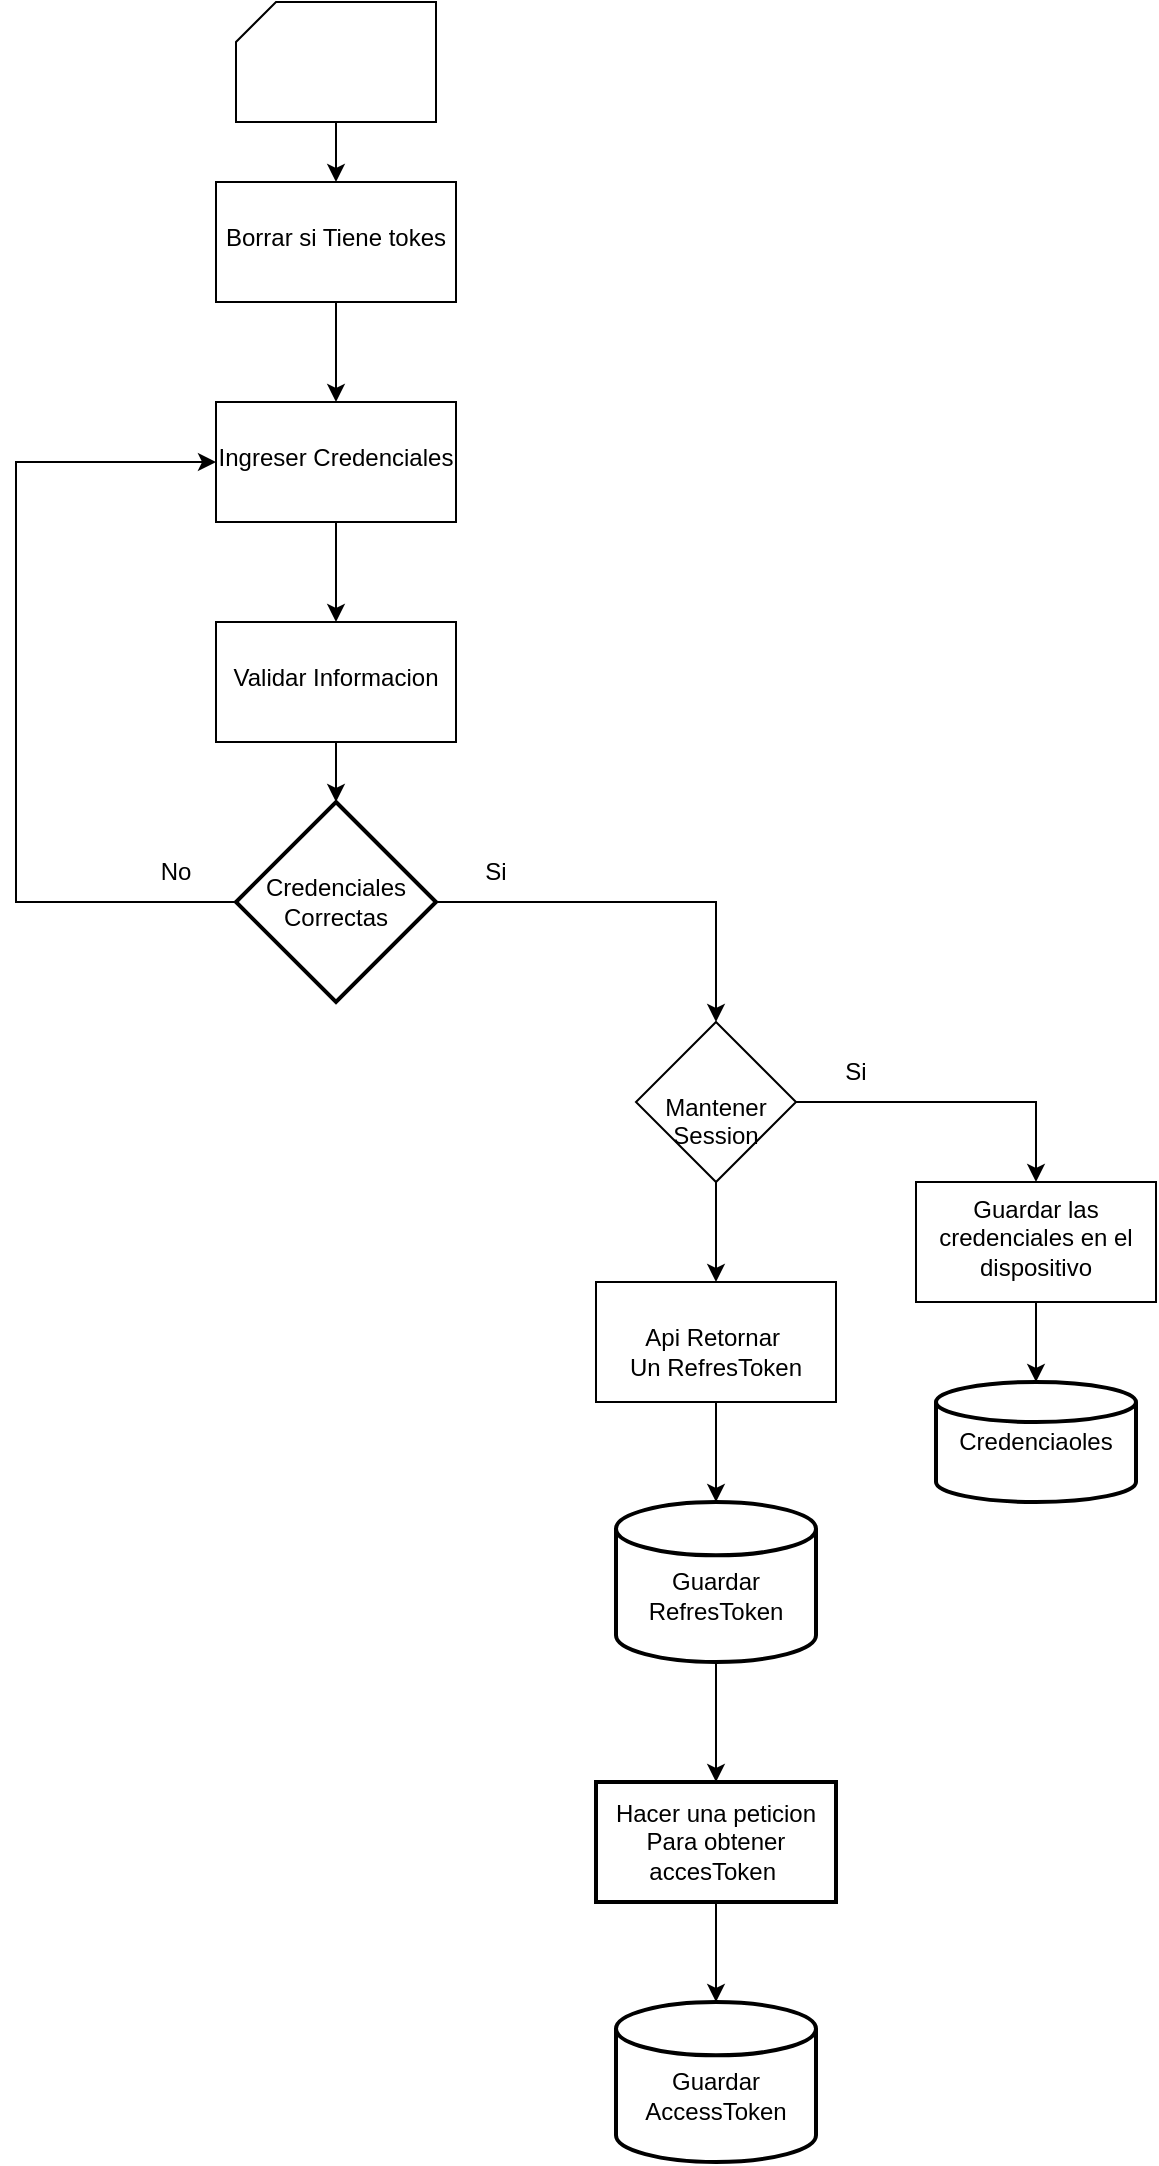 <mxfile version="27.1.6">
  <diagram id="UK0V06cQLXID8fjedF-B" name="Página-1">
    <mxGraphModel dx="1205" dy="1845" grid="1" gridSize="10" guides="1" tooltips="1" connect="1" arrows="1" fold="1" page="1" pageScale="1" pageWidth="827" pageHeight="1169" math="0" shadow="0">
      <root>
        <mxCell id="0" />
        <mxCell id="1" parent="0" />
        <mxCell id="FceCstnc56Hv6gQ9JST0-3" value="" style="edgeStyle=orthogonalEdgeStyle;rounded=0;orthogonalLoop=1;jettySize=auto;html=1;" parent="1" source="FceCstnc56Hv6gQ9JST0-1" target="FceCstnc56Hv6gQ9JST0-2" edge="1">
          <mxGeometry relative="1" as="geometry" />
        </mxCell>
        <mxCell id="FceCstnc56Hv6gQ9JST0-1" value="" style="verticalLabelPosition=bottom;verticalAlign=top;html=1;shape=card;whiteSpace=wrap;size=20;arcSize=12;" parent="1" vertex="1">
          <mxGeometry x="350" y="-50" width="100" height="60" as="geometry" />
        </mxCell>
        <mxCell id="c8LLxXcylOmKs84HGj9v-11" value="" style="edgeStyle=orthogonalEdgeStyle;rounded=0;orthogonalLoop=1;jettySize=auto;html=1;" edge="1" parent="1" source="FceCstnc56Hv6gQ9JST0-2" target="c8LLxXcylOmKs84HGj9v-10">
          <mxGeometry relative="1" as="geometry" />
        </mxCell>
        <mxCell id="FceCstnc56Hv6gQ9JST0-2" value="&lt;div&gt;&lt;br&gt;&lt;/div&gt;&lt;div&gt;Borrar si Tiene tokes&lt;/div&gt;" style="whiteSpace=wrap;html=1;verticalAlign=top;arcSize=12;" parent="1" vertex="1">
          <mxGeometry x="340" y="40" width="120" height="60" as="geometry" />
        </mxCell>
        <mxCell id="FceCstnc56Hv6gQ9JST0-4" value="&lt;div&gt;&lt;br&gt;&lt;/div&gt;&lt;div&gt;Validar Informacion&lt;/div&gt;" style="whiteSpace=wrap;html=1;verticalAlign=top;arcSize=12;" parent="1" vertex="1">
          <mxGeometry x="340" y="260" width="120" height="60" as="geometry" />
        </mxCell>
        <mxCell id="I46a-wBt7Vs5D0EWluno-4" value="" style="edgeStyle=orthogonalEdgeStyle;rounded=0;orthogonalLoop=1;jettySize=auto;html=1;" parent="1" source="I46a-wBt7Vs5D0EWluno-1" target="I46a-wBt7Vs5D0EWluno-3" edge="1">
          <mxGeometry relative="1" as="geometry">
            <Array as="points">
              <mxPoint x="750" y="500" />
            </Array>
          </mxGeometry>
        </mxCell>
        <mxCell id="c8LLxXcylOmKs84HGj9v-20" value="" style="edgeStyle=orthogonalEdgeStyle;rounded=0;orthogonalLoop=1;jettySize=auto;html=1;" edge="1" parent="1" source="I46a-wBt7Vs5D0EWluno-1" target="c8LLxXcylOmKs84HGj9v-19">
          <mxGeometry relative="1" as="geometry" />
        </mxCell>
        <mxCell id="I46a-wBt7Vs5D0EWluno-1" value="&lt;div&gt;&lt;br&gt;&lt;/div&gt;&lt;div&gt;&lt;span style=&quot;background-color: transparent; color: light-dark(rgb(0, 0, 0), rgb(255, 255, 255));&quot;&gt;&lt;br&gt;&lt;/span&gt;&lt;/div&gt;&lt;div&gt;&lt;span style=&quot;background-color: transparent; color: light-dark(rgb(0, 0, 0), rgb(255, 255, 255));&quot;&gt;Mantener Session&lt;/span&gt;&lt;/div&gt;" style="rhombus;whiteSpace=wrap;html=1;verticalAlign=top;arcSize=12;" parent="1" vertex="1">
          <mxGeometry x="550" y="460" width="80" height="80" as="geometry" />
        </mxCell>
        <mxCell id="I46a-wBt7Vs5D0EWluno-3" value="&lt;div&gt;&lt;span style=&quot;background-color: transparent; color: light-dark(rgb(0, 0, 0), rgb(255, 255, 255));&quot;&gt;Guardar las credenciales en el dispositivo&lt;/span&gt;&lt;/div&gt;" style="whiteSpace=wrap;html=1;verticalAlign=top;arcSize=12;" parent="1" vertex="1">
          <mxGeometry x="690" y="540" width="120" height="60" as="geometry" />
        </mxCell>
        <mxCell id="I46a-wBt7Vs5D0EWluno-5" value="Credenciaoles" style="strokeWidth=2;html=1;shape=mxgraph.flowchart.database;whiteSpace=wrap;" parent="1" vertex="1">
          <mxGeometry x="700" y="640" width="100" height="60" as="geometry" />
        </mxCell>
        <mxCell id="I46a-wBt7Vs5D0EWluno-6" style="edgeStyle=orthogonalEdgeStyle;rounded=0;orthogonalLoop=1;jettySize=auto;html=1;exitX=0.5;exitY=1;exitDx=0;exitDy=0;entryX=0.5;entryY=0;entryDx=0;entryDy=0;entryPerimeter=0;" parent="1" source="I46a-wBt7Vs5D0EWluno-3" target="I46a-wBt7Vs5D0EWluno-5" edge="1">
          <mxGeometry relative="1" as="geometry" />
        </mxCell>
        <mxCell id="c8LLxXcylOmKs84HGj9v-1" value="Si" style="text;html=1;align=center;verticalAlign=middle;whiteSpace=wrap;rounded=0;" vertex="1" parent="1">
          <mxGeometry x="630" y="470" width="60" height="30" as="geometry" />
        </mxCell>
        <mxCell id="c8LLxXcylOmKs84HGj9v-13" style="edgeStyle=orthogonalEdgeStyle;rounded=0;orthogonalLoop=1;jettySize=auto;html=1;entryX=0;entryY=0.5;entryDx=0;entryDy=0;" edge="1" parent="1" source="c8LLxXcylOmKs84HGj9v-4" target="c8LLxXcylOmKs84HGj9v-10">
          <mxGeometry relative="1" as="geometry">
            <Array as="points">
              <mxPoint x="240" y="400" />
              <mxPoint x="240" y="180" />
            </Array>
          </mxGeometry>
        </mxCell>
        <mxCell id="c8LLxXcylOmKs84HGj9v-16" style="edgeStyle=orthogonalEdgeStyle;rounded=0;orthogonalLoop=1;jettySize=auto;html=1;" edge="1" parent="1" source="c8LLxXcylOmKs84HGj9v-4" target="I46a-wBt7Vs5D0EWluno-1">
          <mxGeometry relative="1" as="geometry" />
        </mxCell>
        <mxCell id="c8LLxXcylOmKs84HGj9v-4" value="Credenciales Correctas" style="strokeWidth=2;html=1;shape=mxgraph.flowchart.decision;whiteSpace=wrap;" vertex="1" parent="1">
          <mxGeometry x="350" y="350" width="100" height="100" as="geometry" />
        </mxCell>
        <mxCell id="c8LLxXcylOmKs84HGj9v-5" style="edgeStyle=orthogonalEdgeStyle;rounded=0;orthogonalLoop=1;jettySize=auto;html=1;entryX=0.5;entryY=0;entryDx=0;entryDy=0;entryPerimeter=0;" edge="1" parent="1" source="FceCstnc56Hv6gQ9JST0-4" target="c8LLxXcylOmKs84HGj9v-4">
          <mxGeometry relative="1" as="geometry" />
        </mxCell>
        <mxCell id="c8LLxXcylOmKs84HGj9v-12" value="" style="edgeStyle=orthogonalEdgeStyle;rounded=0;orthogonalLoop=1;jettySize=auto;html=1;" edge="1" parent="1" source="c8LLxXcylOmKs84HGj9v-10" target="FceCstnc56Hv6gQ9JST0-4">
          <mxGeometry relative="1" as="geometry" />
        </mxCell>
        <mxCell id="c8LLxXcylOmKs84HGj9v-10" value="&lt;div&gt;&lt;br&gt;&lt;/div&gt;&lt;div&gt;Ingreser Credenciales&lt;/div&gt;" style="whiteSpace=wrap;html=1;verticalAlign=top;arcSize=12;" vertex="1" parent="1">
          <mxGeometry x="340" y="150" width="120" height="60" as="geometry" />
        </mxCell>
        <mxCell id="c8LLxXcylOmKs84HGj9v-14" value="Si" style="text;html=1;align=center;verticalAlign=middle;whiteSpace=wrap;rounded=0;" vertex="1" parent="1">
          <mxGeometry x="450" y="370" width="60" height="30" as="geometry" />
        </mxCell>
        <mxCell id="c8LLxXcylOmKs84HGj9v-15" value="No" style="text;html=1;align=center;verticalAlign=middle;whiteSpace=wrap;rounded=0;" vertex="1" parent="1">
          <mxGeometry x="290" y="370" width="60" height="30" as="geometry" />
        </mxCell>
        <mxCell id="c8LLxXcylOmKs84HGj9v-19" value="&lt;div&gt;&lt;br&gt;&lt;/div&gt;Api Retornar&amp;nbsp;&lt;div&gt;Un RefresToken&lt;/div&gt;" style="whiteSpace=wrap;html=1;verticalAlign=top;arcSize=12;" vertex="1" parent="1">
          <mxGeometry x="530" y="590" width="120" height="60" as="geometry" />
        </mxCell>
        <mxCell id="c8LLxXcylOmKs84HGj9v-26" value="" style="edgeStyle=orthogonalEdgeStyle;rounded=0;orthogonalLoop=1;jettySize=auto;html=1;" edge="1" parent="1" source="c8LLxXcylOmKs84HGj9v-23" target="c8LLxXcylOmKs84HGj9v-25">
          <mxGeometry relative="1" as="geometry" />
        </mxCell>
        <mxCell id="c8LLxXcylOmKs84HGj9v-23" value="&lt;div&gt;&lt;br&gt;&lt;/div&gt;Guardar RefresToken" style="strokeWidth=2;html=1;shape=mxgraph.flowchart.database;whiteSpace=wrap;" vertex="1" parent="1">
          <mxGeometry x="540" y="700" width="100" height="80" as="geometry" />
        </mxCell>
        <mxCell id="c8LLxXcylOmKs84HGj9v-24" style="edgeStyle=orthogonalEdgeStyle;rounded=0;orthogonalLoop=1;jettySize=auto;html=1;entryX=0.5;entryY=0;entryDx=0;entryDy=0;entryPerimeter=0;" edge="1" parent="1" source="c8LLxXcylOmKs84HGj9v-19" target="c8LLxXcylOmKs84HGj9v-23">
          <mxGeometry relative="1" as="geometry" />
        </mxCell>
        <mxCell id="c8LLxXcylOmKs84HGj9v-25" value="Hacer una peticion&lt;div&gt;Para obtener accesToken&amp;nbsp;&lt;/div&gt;" style="whiteSpace=wrap;html=1;strokeWidth=2;" vertex="1" parent="1">
          <mxGeometry x="530" y="840" width="120" height="60" as="geometry" />
        </mxCell>
        <mxCell id="c8LLxXcylOmKs84HGj9v-29" value="&lt;div&gt;&lt;br&gt;&lt;/div&gt;Guardar AccessToken" style="strokeWidth=2;html=1;shape=mxgraph.flowchart.database;whiteSpace=wrap;" vertex="1" parent="1">
          <mxGeometry x="540" y="950" width="100" height="80" as="geometry" />
        </mxCell>
        <mxCell id="c8LLxXcylOmKs84HGj9v-30" style="edgeStyle=orthogonalEdgeStyle;rounded=0;orthogonalLoop=1;jettySize=auto;html=1;entryX=0.5;entryY=0;entryDx=0;entryDy=0;entryPerimeter=0;" edge="1" parent="1" source="c8LLxXcylOmKs84HGj9v-25" target="c8LLxXcylOmKs84HGj9v-29">
          <mxGeometry relative="1" as="geometry" />
        </mxCell>
      </root>
    </mxGraphModel>
  </diagram>
</mxfile>
